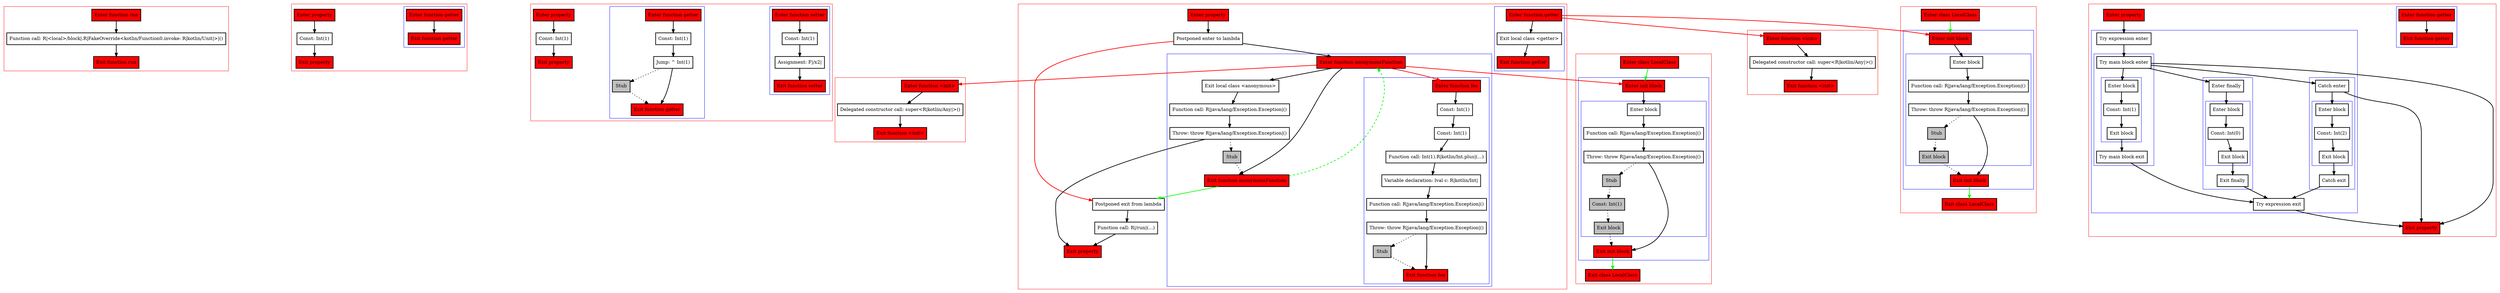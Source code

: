digraph propertiesAndInitBlocks_kt {
    graph [nodesep=3]
    node [shape=box penwidth=2]
    edge [penwidth=2]

    subgraph cluster_0 {
        color=red
        0 [label="Enter function run" style="filled" fillcolor=red];
        2 [label="Function call: R|<local>/block|.R|FakeOverride<kotlin/Function0.invoke: R|kotlin/Unit|>|()"];
        1 [label="Exit function run" style="filled" fillcolor=red];
    }
    0 -> {2};
    2 -> {1};

    subgraph cluster_1 {
        color=red
        5 [label="Enter property" style="filled" fillcolor=red];
        subgraph cluster_2 {
            color=blue
            3 [label="Enter function getter" style="filled" fillcolor=red];
            4 [label="Exit function getter" style="filled" fillcolor=red];
        }
        7 [label="Const: Int(1)"];
        6 [label="Exit property" style="filled" fillcolor=red];
    }
    5 -> {7};
    7 -> {6};
    3 -> {4};

    subgraph cluster_3 {
        color=red
        17 [label="Enter property" style="filled" fillcolor=red];
        subgraph cluster_4 {
            color=blue
            13 [label="Enter function setter" style="filled" fillcolor=red];
            15 [label="Const: Int(1)"];
            16 [label="Assignment: F|/x2|"];
            14 [label="Exit function setter" style="filled" fillcolor=red];
        }
        subgraph cluster_5 {
            color=blue
            8 [label="Enter function getter" style="filled" fillcolor=red];
            10 [label="Const: Int(1)"];
            11 [label="Jump: ^ Int(1)"];
            12 [label="Stub" style="filled" fillcolor=gray];
            9 [label="Exit function getter" style="filled" fillcolor=red];
        }
        19 [label="Const: Int(1)"];
        18 [label="Exit property" style="filled" fillcolor=red];
    }
    17 -> {19};
    19 -> {18};
    8 -> {10};
    10 -> {11};
    11 -> {9};
    11 -> {12} [style=dotted];
    12 -> {9} [style=dotted];
    13 -> {15};
    15 -> {16};
    16 -> {14};

    subgraph cluster_6 {
        color=red
        35 [label="Enter function <init>" style="filled" fillcolor=red];
        37 [label="Delegated constructor call: super<R|kotlin/Any|>()"];
        36 [label="Exit function <init>" style="filled" fillcolor=red];
    }
    35 -> {37};
    37 -> {36};

    subgraph cluster_7 {
        color=red
        46 [label="Enter class LocalClass" style="filled" fillcolor=red];
        subgraph cluster_8 {
            color=blue
            38 [label="Enter init block" style="filled" fillcolor=red];
            subgraph cluster_9 {
                color=blue
                40 [label="Enter block"];
                41 [label="Function call: R|java/lang/Exception.Exception|()"];
                42 [label="Throw: throw R|java/lang/Exception.Exception|()"];
                43 [label="Stub" style="filled" fillcolor=gray];
                44 [label="Const: Int(1)" style="filled" fillcolor=gray];
                45 [label="Exit block" style="filled" fillcolor=gray];
            }
            39 [label="Exit init block" style="filled" fillcolor=red];
        }
        47 [label="Exit class LocalClass" style="filled" fillcolor=red];
    }
    46 -> {38} [color=green];
    38 -> {40};
    39 -> {47} [color=green];
    40 -> {41};
    41 -> {42};
    42 -> {39};
    42 -> {43} [style=dotted];
    43 -> {44} [style=dotted];
    44 -> {45} [style=dotted];
    45 -> {39} [style=dotted];

    subgraph cluster_10 {
        color=red
        51 [label="Enter function <init>" style="filled" fillcolor=red];
        53 [label="Delegated constructor call: super<R|kotlin/Any|>()"];
        52 [label="Exit function <init>" style="filled" fillcolor=red];
    }
    51 -> {53};
    53 -> {52};

    subgraph cluster_11 {
        color=red
        61 [label="Enter class LocalClass" style="filled" fillcolor=red];
        subgraph cluster_12 {
            color=blue
            54 [label="Enter init block" style="filled" fillcolor=red];
            subgraph cluster_13 {
                color=blue
                56 [label="Enter block"];
                57 [label="Function call: R|java/lang/Exception.Exception|()"];
                58 [label="Throw: throw R|java/lang/Exception.Exception|()"];
                59 [label="Stub" style="filled" fillcolor=gray];
                60 [label="Exit block" style="filled" fillcolor=gray];
            }
            55 [label="Exit init block" style="filled" fillcolor=red];
        }
        62 [label="Exit class LocalClass" style="filled" fillcolor=red];
    }
    61 -> {54} [color=green];
    54 -> {56};
    55 -> {62} [color=green];
    56 -> {57};
    57 -> {58};
    58 -> {55};
    58 -> {59} [style=dotted];
    59 -> {60} [style=dotted];
    60 -> {55} [style=dotted];

    subgraph cluster_14 {
        color=red
        63 [label="Enter property" style="filled" fillcolor=red];
        subgraph cluster_15 {
            color=blue
            48 [label="Enter function getter" style="filled" fillcolor=red];
            50 [label="Exit local class <getter>"];
            49 [label="Exit function getter" style="filled" fillcolor=red];
        }
        65 [label="Postponed enter to lambda"];
        subgraph cluster_16 {
            color=blue
            20 [label="Enter function anonymousFunction" style="filled" fillcolor=red];
            22 [label="Exit local class <anonymous>"];
            23 [label="Function call: R|java/lang/Exception.Exception|()"];
            24 [label="Throw: throw R|java/lang/Exception.Exception|()"];
            25 [label="Stub" style="filled" fillcolor=gray];
            subgraph cluster_17 {
                color=blue
                26 [label="Enter function foo" style="filled" fillcolor=red];
                28 [label="Const: Int(1)"];
                29 [label="Const: Int(1)"];
                30 [label="Function call: Int(1).R|kotlin/Int.plus|(...)"];
                31 [label="Variable declaration: lval c: R|kotlin/Int|"];
                32 [label="Function call: R|java/lang/Exception.Exception|()"];
                33 [label="Throw: throw R|java/lang/Exception.Exception|()"];
                34 [label="Stub" style="filled" fillcolor=gray];
                27 [label="Exit function foo" style="filled" fillcolor=red];
            }
            21 [label="Exit function anonymousFunction" style="filled" fillcolor=red];
        }
        66 [label="Postponed exit from lambda"];
        67 [label="Function call: R|/run|(...)"];
        64 [label="Exit property" style="filled" fillcolor=red];
    }
    63 -> {65};
    65 -> {20};
    65 -> {66} [color=red];
    66 -> {67};
    67 -> {64};
    20 -> {21 22};
    20 -> {26 35 38} [color=red];
    21 -> {66} [color=green];
    21 -> {20} [color=green style=dashed];
    22 -> {23};
    23 -> {24};
    24 -> {64};
    24 -> {25} [style=dotted];
    25 -> {21} [style=dotted];
    26 -> {28};
    28 -> {29};
    29 -> {30};
    30 -> {31};
    31 -> {32};
    32 -> {33};
    33 -> {27};
    33 -> {34} [style=dotted];
    34 -> {27} [style=dotted];
    48 -> {50};
    48 -> {51 54} [color=red];
    50 -> {49};

    subgraph cluster_18 {
        color=red
        70 [label="Enter property" style="filled" fillcolor=red];
        subgraph cluster_19 {
            color=blue
            68 [label="Enter function getter" style="filled" fillcolor=red];
            69 [label="Exit function getter" style="filled" fillcolor=red];
        }
        subgraph cluster_20 {
            color=blue
            72 [label="Try expression enter"];
            subgraph cluster_21 {
                color=blue
                74 [label="Try main block enter"];
                subgraph cluster_22 {
                    color=blue
                    77 [label="Enter block"];
                    78 [label="Const: Int(1)"];
                    79 [label="Exit block"];
                }
                80 [label="Try main block exit"];
            }
            subgraph cluster_23 {
                color=blue
                76 [label="Enter finally"];
                subgraph cluster_24 {
                    color=blue
                    85 [label="Enter block"];
                    86 [label="Const: Int(0)"];
                    87 [label="Exit block"];
                }
                88 [label="Exit finally"];
            }
            subgraph cluster_25 {
                color=blue
                75 [label="Catch enter"];
                subgraph cluster_26 {
                    color=blue
                    81 [label="Enter block"];
                    82 [label="Const: Int(2)"];
                    83 [label="Exit block"];
                }
                84 [label="Catch exit"];
            }
            73 [label="Try expression exit"];
        }
        71 [label="Exit property" style="filled" fillcolor=red];
    }
    70 -> {72};
    72 -> {74};
    73 -> {71};
    74 -> {71 75 76 77};
    75 -> {71 81};
    76 -> {85};
    77 -> {78};
    78 -> {79};
    79 -> {80};
    80 -> {73};
    81 -> {82};
    82 -> {83};
    83 -> {84};
    84 -> {73};
    85 -> {86};
    86 -> {87};
    87 -> {88};
    88 -> {73};
    68 -> {69};

}
